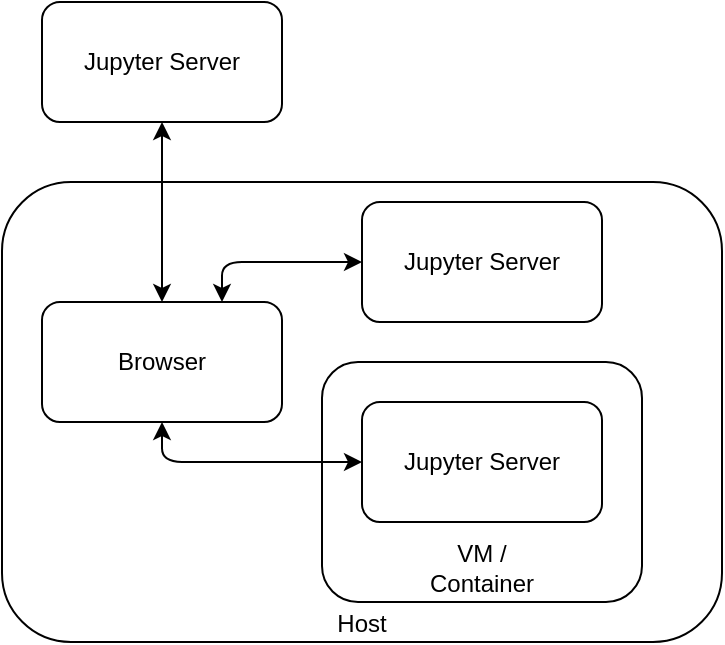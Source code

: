 <?xml version="1.0" encoding="UTF-8"?>
<mxGraphModel dx="946" dy="646" grid="1" gridSize="10" guides="1" tooltips="1" connect="1" arrows="1" fold="1" page="1" pageScale="1" pageWidth="827" pageHeight="1169" math="0" shadow="0"><root><mxCell id="0"/><mxCell id="1" parent="0"/><mxCell id="C4Su6fBOurD9YYT_Udi6-3" value="Host" style="rounded=1;whiteSpace=wrap;html=1;verticalAlign=bottom;" parent="1" vertex="1"><mxGeometry x="40" y="200" width="360" height="230" as="geometry"/></mxCell><mxCell id="C4Su6fBOurD9YYT_Udi6-4" value="VM /&lt;br&gt;Container&lt;br&gt;" style="rounded=1;whiteSpace=wrap;html=1;verticalAlign=bottom;" parent="1" vertex="1"><mxGeometry x="200" y="290" width="160" height="120" as="geometry"/></mxCell><mxCell id="C4Su6fBOurD9YYT_Udi6-1" value="Jupyter Server" style="rounded=1;whiteSpace=wrap;html=1;" parent="1" vertex="1"><mxGeometry x="220" y="310" width="120" height="60" as="geometry"/></mxCell><mxCell id="C4Su6fBOurD9YYT_Udi6-2" value="Browser" style="rounded=1;whiteSpace=wrap;html=1;" parent="1" vertex="1"><mxGeometry x="60" y="260" width="120" height="60" as="geometry"/></mxCell><mxCell id="C4Su6fBOurD9YYT_Udi6-5" value="Jupyter Server" style="rounded=1;whiteSpace=wrap;html=1;" parent="1" vertex="1"><mxGeometry x="220" y="210" width="120" height="60" as="geometry"/></mxCell><mxCell id="C4Su6fBOurD9YYT_Udi6-6" value="Jupyter Server" style="rounded=1;whiteSpace=wrap;html=1;" parent="1" vertex="1"><mxGeometry x="60" y="110" width="120" height="60" as="geometry"/></mxCell><mxCell id="C4Su6fBOurD9YYT_Udi6-7" value="" style="endArrow=classic;startArrow=classic;html=1;entryX=0.5;entryY=1;entryDx=0;entryDy=0;" parent="1" source="C4Su6fBOurD9YYT_Udi6-2" target="C4Su6fBOurD9YYT_Udi6-6" edge="1"><mxGeometry width="50" height="50" relative="1" as="geometry"><mxPoint x="40" y="500" as="sourcePoint"/><mxPoint x="90" y="450" as="targetPoint"/></mxGeometry></mxCell><mxCell id="C4Su6fBOurD9YYT_Udi6-8" value="" style="endArrow=classic;startArrow=classic;html=1;exitX=0.75;exitY=0;exitDx=0;exitDy=0;entryX=0;entryY=0.5;entryDx=0;entryDy=0;" parent="1" source="C4Su6fBOurD9YYT_Udi6-2" target="C4Su6fBOurD9YYT_Udi6-5" edge="1"><mxGeometry width="50" height="50" relative="1" as="geometry"><mxPoint x="40" y="500" as="sourcePoint"/><mxPoint x="90" y="450" as="targetPoint"/><Array as="points"><mxPoint x="150" y="240"/></Array></mxGeometry></mxCell><mxCell id="C4Su6fBOurD9YYT_Udi6-11" value="" style="endArrow=classic;startArrow=classic;html=1;entryX=0.5;entryY=1;entryDx=0;entryDy=0;exitX=0;exitY=0.5;exitDx=0;exitDy=0;" parent="1" source="C4Su6fBOurD9YYT_Udi6-1" target="C4Su6fBOurD9YYT_Udi6-2" edge="1"><mxGeometry width="50" height="50" relative="1" as="geometry"><mxPoint x="80" y="410" as="sourcePoint"/><mxPoint x="130" y="360" as="targetPoint"/><Array as="points"><mxPoint x="120" y="340"/></Array></mxGeometry></mxCell></root></mxGraphModel>